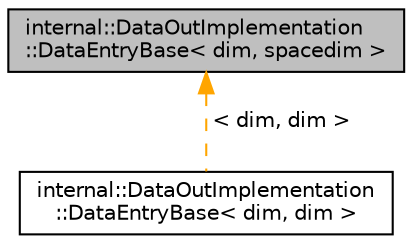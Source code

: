 digraph "internal::DataOutImplementation::DataEntryBase&lt; dim, spacedim &gt;"
{
 // LATEX_PDF_SIZE
  edge [fontname="Helvetica",fontsize="10",labelfontname="Helvetica",labelfontsize="10"];
  node [fontname="Helvetica",fontsize="10",shape=record];
  Node1 [label="internal::DataOutImplementation\l::DataEntryBase\< dim, spacedim \>",height=0.2,width=0.4,color="black", fillcolor="grey75", style="filled", fontcolor="black",tooltip=" "];
  Node1 -> Node2 [dir="back",color="orange",fontsize="10",style="dashed",label=" \< dim, dim \>" ,fontname="Helvetica"];
  Node2 [label="internal::DataOutImplementation\l::DataEntryBase\< dim, dim \>",height=0.2,width=0.4,color="black", fillcolor="white", style="filled",URL="$classinternal_1_1DataOutImplementation_1_1DataEntryBase.html",tooltip=" "];
}
